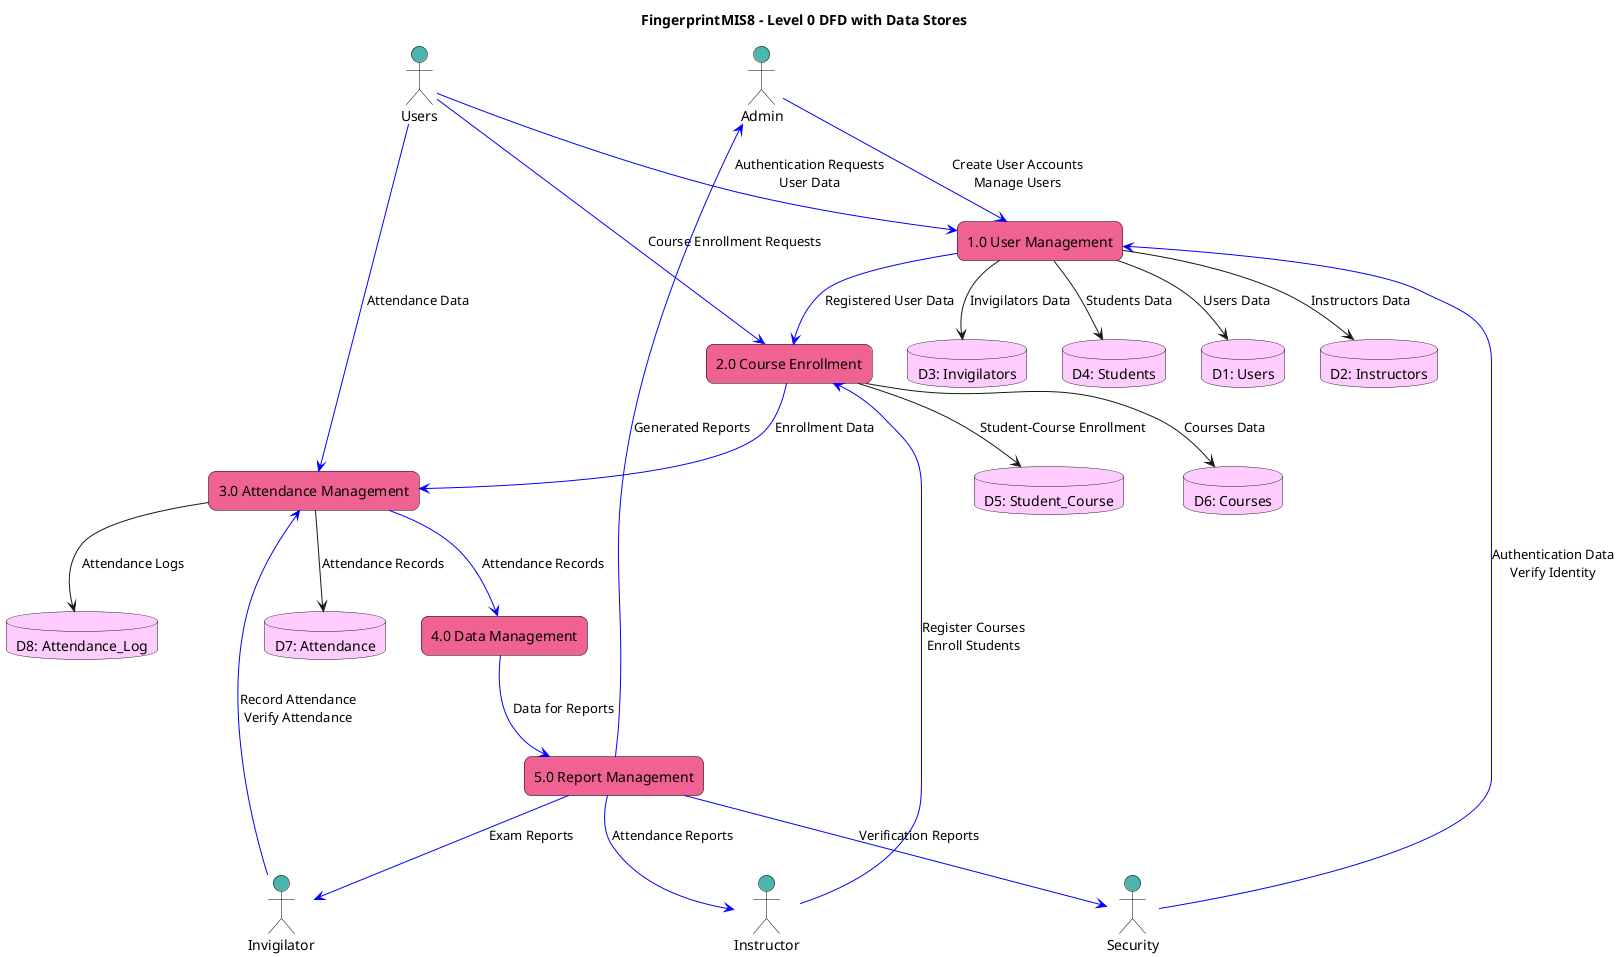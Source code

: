 @startuml
title FingerprintMIS8 - Level 0 DFD with Data Stores

skinparam rectangle {
  BackgroundColor #f06292
  BorderColor black
  RoundCorner 15
  FontColor black
}

skinparam actor {
  BackgroundColor #4db6ac
  BorderColor black
  FontColor black
}

actor "Admin" as Admin #4db6ac
actor "Instructor" as Instructor #4db6ac
actor "Invigilator" as Invigilator #4db6ac
actor "Security" as Security #4db6ac

actor "Users" as Users #4db6ac

rectangle "1.0 User Management" as UserManagement #f06292
rectangle "2.0 Course Enrollment" as CourseEnrollment #f06292
rectangle "3.0 Attendance Management" as AttendanceManagement #f06292
rectangle "4.0 Data Management" as DataManagement #f06292
rectangle "5.0 Report Management" as ReportManagement #f06292

database "D1: Users" as D1 #ffccff
database "D2: Instructors" as D2 #ffccff
database "D3: Invigilators" as D3 #ffccff
database "D4: Students" as D4 #ffccff
database "D5: Student_Course" as D5 #ffccff
database "D6: Courses" as D6 #ffccff
database "D7: Attendance" as D7 #ffccff
database "D8: Attendance_Log" as D8 #ffccff

Admin -[#0000FF]-> UserManagement : Create User Accounts\nManage Users
Instructor -[#0000FF]-> CourseEnrollment : Register Courses\nEnroll Students
Invigilator -[#0000FF]-> AttendanceManagement : Record Attendance\nVerify Attendance
Security -[#0000FF]-> UserManagement : Authentication Data\nVerify Identity

Users -[#0000FF]-> UserManagement : Authentication Requests\nUser Data
Users -[#0000FF]-> CourseEnrollment : Course Enrollment Requests
Users -[#0000FF]-> AttendanceManagement : Attendance Data

UserManagement -[#0000FF]-> CourseEnrollment : Registered User Data
CourseEnrollment -[#0000FF]-> AttendanceManagement : Enrollment Data
AttendanceManagement -[#0000FF]-> DataManagement : Attendance Records
DataManagement -[#0000FF]-> ReportManagement : Data for Reports

ReportManagement -[#0000FF]-> Admin : Generated Reports
ReportManagement -[#0000FF]-> Instructor : Attendance Reports
ReportManagement -[#0000FF]-> Invigilator : Exam Reports
ReportManagement -[#0000FF]-> Security : Verification Reports

UserManagement --> D1 : Users Data
UserManagement --> D2 : Instructors Data
UserManagement --> D3 : Invigilators Data
UserManagement --> D4 : Students Data
CourseEnrollment --> D5 : Student-Course Enrollment
CourseEnrollment --> D6 : Courses Data
AttendanceManagement --> D7 : Attendance Records
AttendanceManagement --> D8 : Attendance Logs

@enduml
